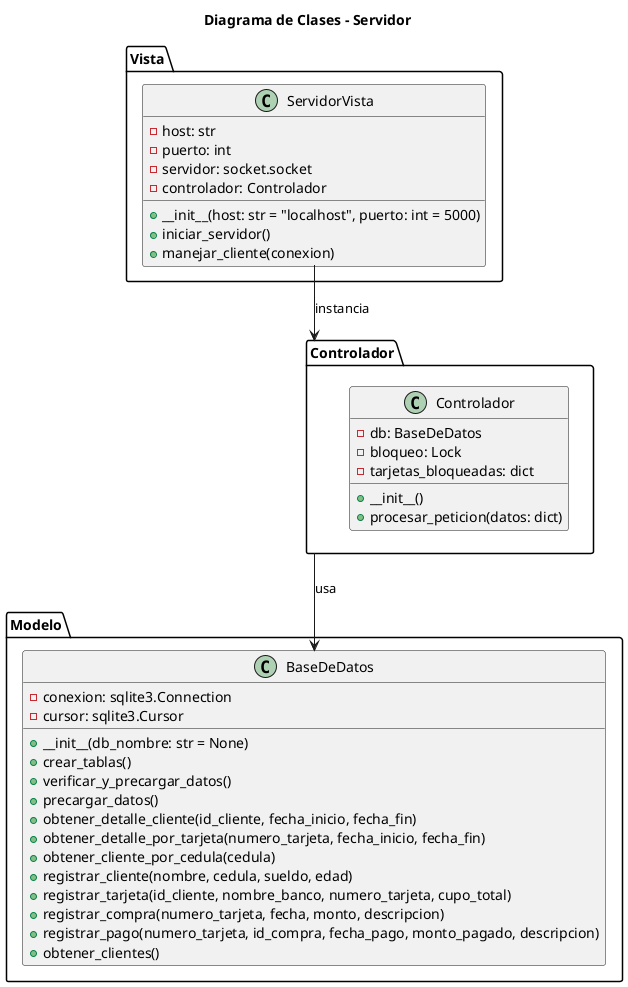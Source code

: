 @startuml servidor
title Diagrama de Clases - Servidor

package "Modelo" {
    class BaseDeDatos {
        - conexion: sqlite3.Connection
        - cursor: sqlite3.Cursor
        + __init__(db_nombre: str = None)
        + crear_tablas()
        + verificar_y_precargar_datos()
        + precargar_datos()
        + obtener_detalle_cliente(id_cliente, fecha_inicio, fecha_fin)
        + obtener_detalle_por_tarjeta(numero_tarjeta, fecha_inicio, fecha_fin)
        + obtener_cliente_por_cedula(cedula)
        + registrar_cliente(nombre, cedula, sueldo, edad)
        + registrar_tarjeta(id_cliente, nombre_banco, numero_tarjeta, cupo_total)
        + registrar_compra(numero_tarjeta, fecha, monto, descripcion)
        + registrar_pago(numero_tarjeta, id_compra, fecha_pago, monto_pagado, descripcion)
        + obtener_clientes()
    }
}

package "Controlador" {
    class Controlador {
        - db: BaseDeDatos
        - bloqueo: Lock
        - tarjetas_bloqueadas: dict
        + __init__()
        + procesar_peticion(datos: dict)
    }
}

package "Vista" {
    class ServidorVista {
        - host: str
        - puerto: int
        - servidor: socket.socket
        - controlador: Controlador
        + __init__(host: str = "localhost", puerto: int = 5000)
        + iniciar_servidor()
        + manejar_cliente(conexion)
    }
}

' Relaciones entre clases
Controlador --> BaseDeDatos : usa
ServidorVista --> Controlador : instancia

@enduml
